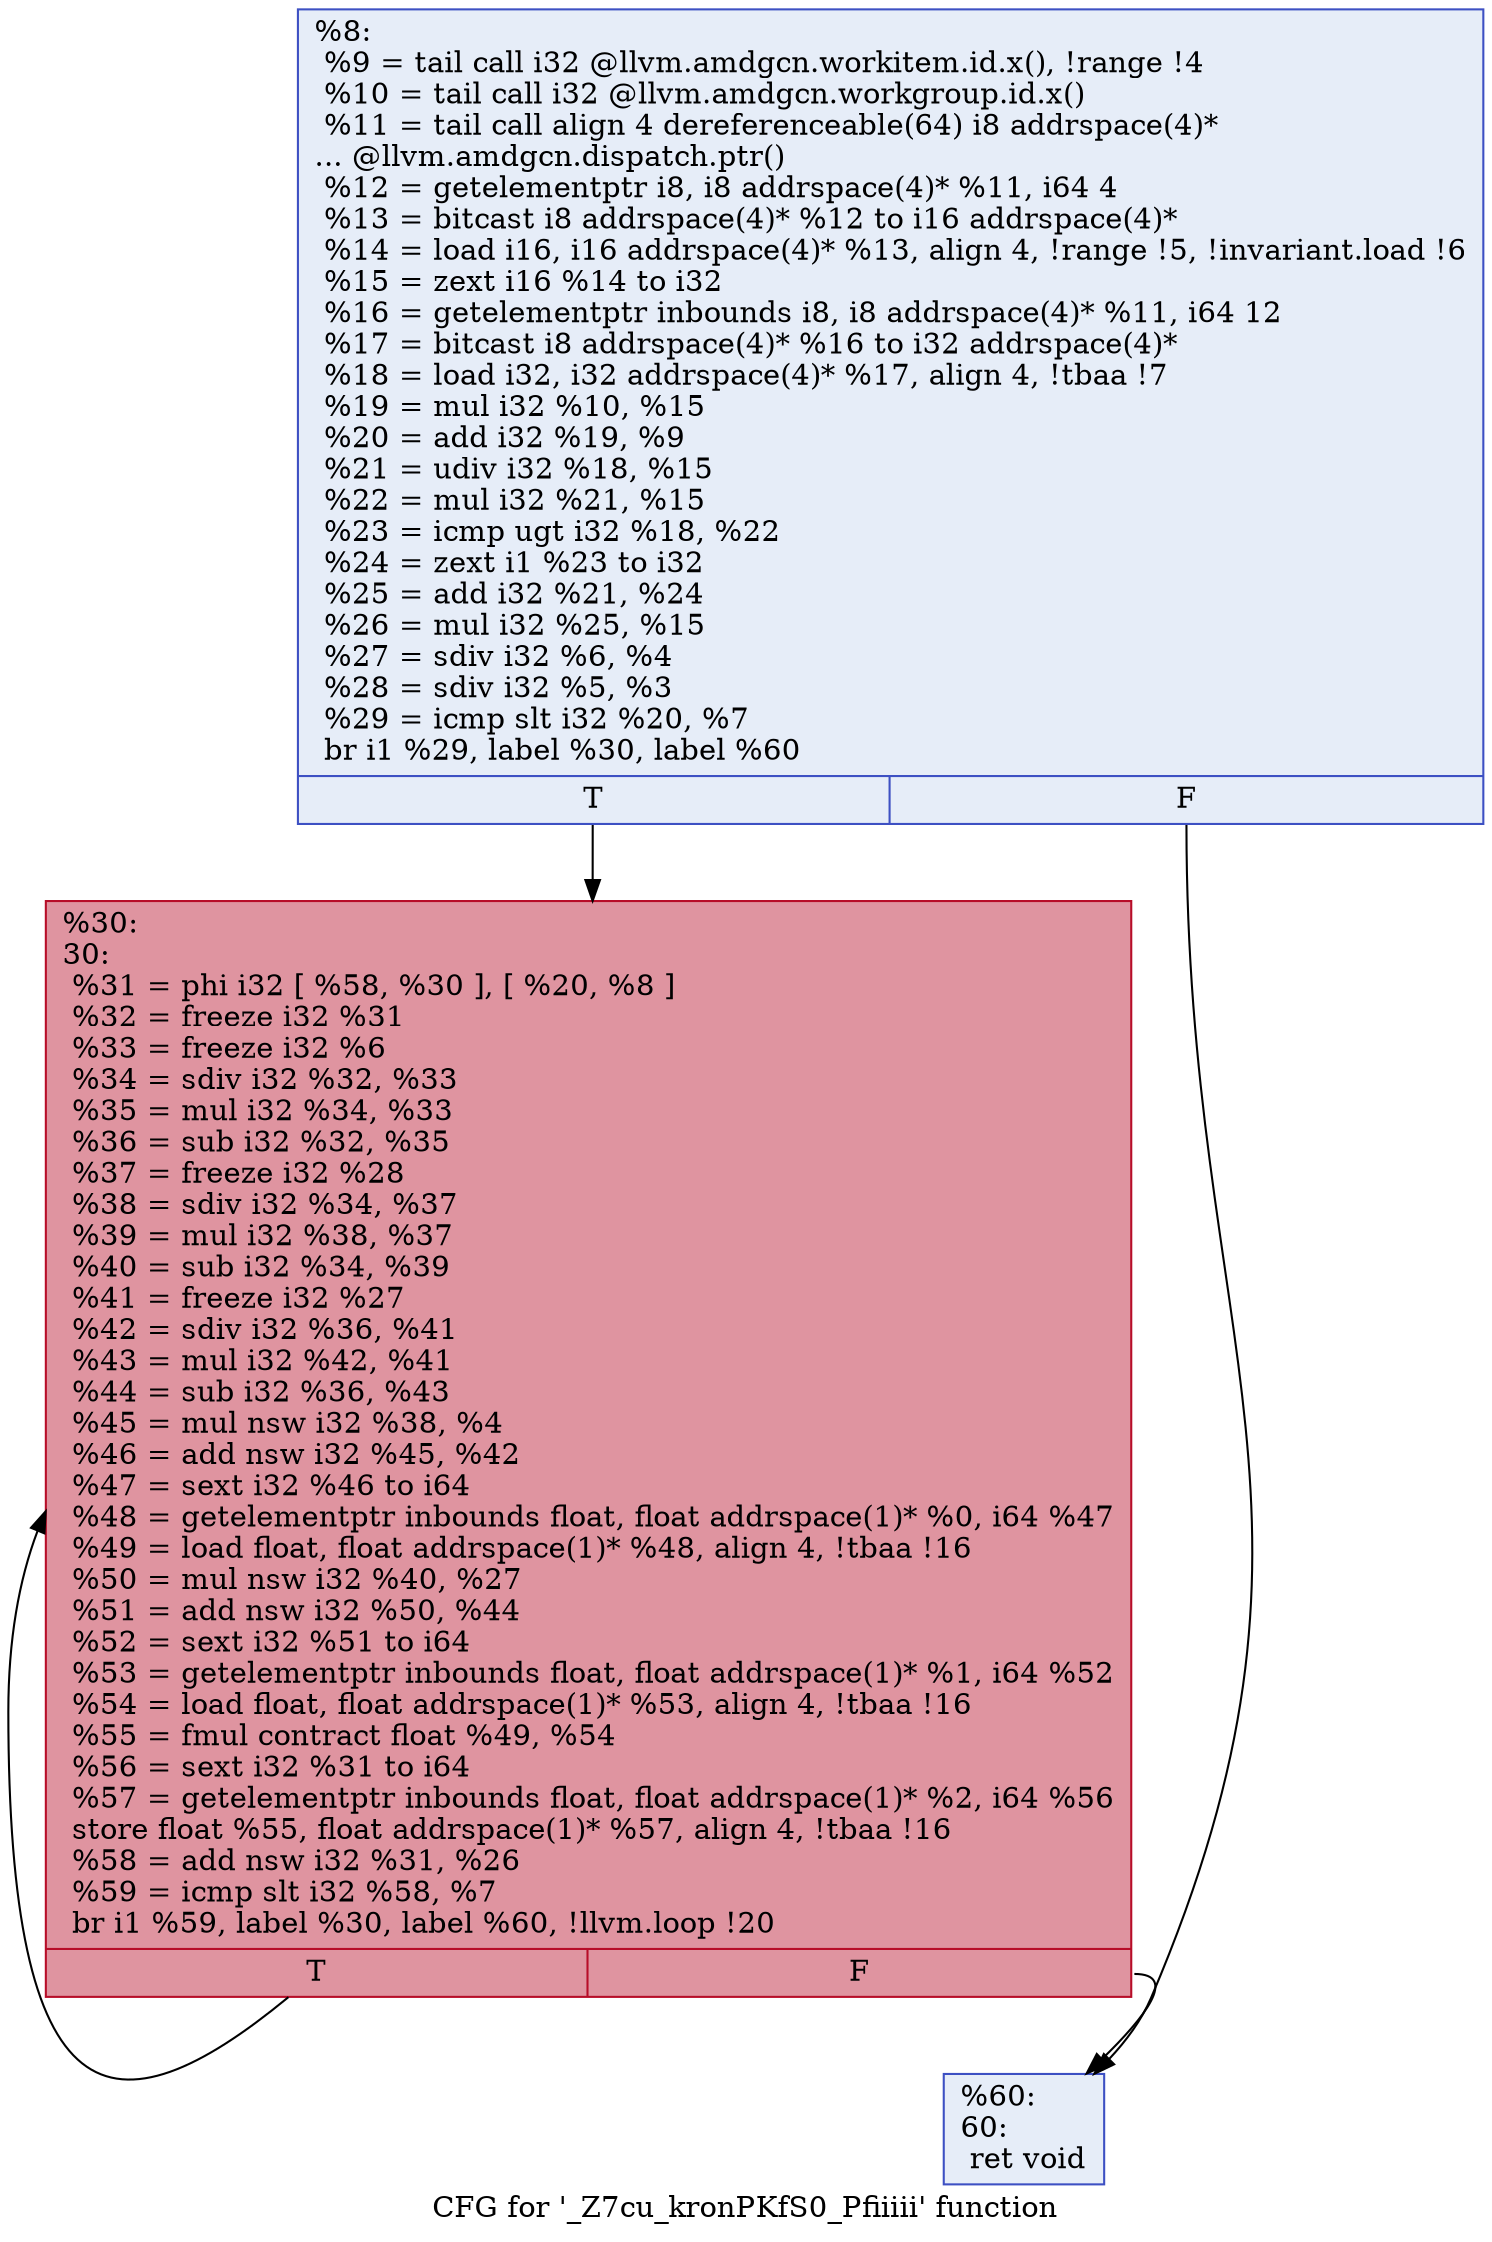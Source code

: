 digraph "CFG for '_Z7cu_kronPKfS0_Pfiiiii' function" {
	label="CFG for '_Z7cu_kronPKfS0_Pfiiiii' function";

	Node0x5b217f0 [shape=record,color="#3d50c3ff", style=filled, fillcolor="#c7d7f070",label="{%8:\l  %9 = tail call i32 @llvm.amdgcn.workitem.id.x(), !range !4\l  %10 = tail call i32 @llvm.amdgcn.workgroup.id.x()\l  %11 = tail call align 4 dereferenceable(64) i8 addrspace(4)*\l... @llvm.amdgcn.dispatch.ptr()\l  %12 = getelementptr i8, i8 addrspace(4)* %11, i64 4\l  %13 = bitcast i8 addrspace(4)* %12 to i16 addrspace(4)*\l  %14 = load i16, i16 addrspace(4)* %13, align 4, !range !5, !invariant.load !6\l  %15 = zext i16 %14 to i32\l  %16 = getelementptr inbounds i8, i8 addrspace(4)* %11, i64 12\l  %17 = bitcast i8 addrspace(4)* %16 to i32 addrspace(4)*\l  %18 = load i32, i32 addrspace(4)* %17, align 4, !tbaa !7\l  %19 = mul i32 %10, %15\l  %20 = add i32 %19, %9\l  %21 = udiv i32 %18, %15\l  %22 = mul i32 %21, %15\l  %23 = icmp ugt i32 %18, %22\l  %24 = zext i1 %23 to i32\l  %25 = add i32 %21, %24\l  %26 = mul i32 %25, %15\l  %27 = sdiv i32 %6, %4\l  %28 = sdiv i32 %5, %3\l  %29 = icmp slt i32 %20, %7\l  br i1 %29, label %30, label %60\l|{<s0>T|<s1>F}}"];
	Node0x5b217f0:s0 -> Node0x5b23e90;
	Node0x5b217f0:s1 -> Node0x5b23f20;
	Node0x5b23e90 [shape=record,color="#b70d28ff", style=filled, fillcolor="#b70d2870",label="{%30:\l30:                                               \l  %31 = phi i32 [ %58, %30 ], [ %20, %8 ]\l  %32 = freeze i32 %31\l  %33 = freeze i32 %6\l  %34 = sdiv i32 %32, %33\l  %35 = mul i32 %34, %33\l  %36 = sub i32 %32, %35\l  %37 = freeze i32 %28\l  %38 = sdiv i32 %34, %37\l  %39 = mul i32 %38, %37\l  %40 = sub i32 %34, %39\l  %41 = freeze i32 %27\l  %42 = sdiv i32 %36, %41\l  %43 = mul i32 %42, %41\l  %44 = sub i32 %36, %43\l  %45 = mul nsw i32 %38, %4\l  %46 = add nsw i32 %45, %42\l  %47 = sext i32 %46 to i64\l  %48 = getelementptr inbounds float, float addrspace(1)* %0, i64 %47\l  %49 = load float, float addrspace(1)* %48, align 4, !tbaa !16\l  %50 = mul nsw i32 %40, %27\l  %51 = add nsw i32 %50, %44\l  %52 = sext i32 %51 to i64\l  %53 = getelementptr inbounds float, float addrspace(1)* %1, i64 %52\l  %54 = load float, float addrspace(1)* %53, align 4, !tbaa !16\l  %55 = fmul contract float %49, %54\l  %56 = sext i32 %31 to i64\l  %57 = getelementptr inbounds float, float addrspace(1)* %2, i64 %56\l  store float %55, float addrspace(1)* %57, align 4, !tbaa !16\l  %58 = add nsw i32 %31, %26\l  %59 = icmp slt i32 %58, %7\l  br i1 %59, label %30, label %60, !llvm.loop !20\l|{<s0>T|<s1>F}}"];
	Node0x5b23e90:s0 -> Node0x5b23e90;
	Node0x5b23e90:s1 -> Node0x5b23f20;
	Node0x5b23f20 [shape=record,color="#3d50c3ff", style=filled, fillcolor="#c7d7f070",label="{%60:\l60:                                               \l  ret void\l}"];
}
